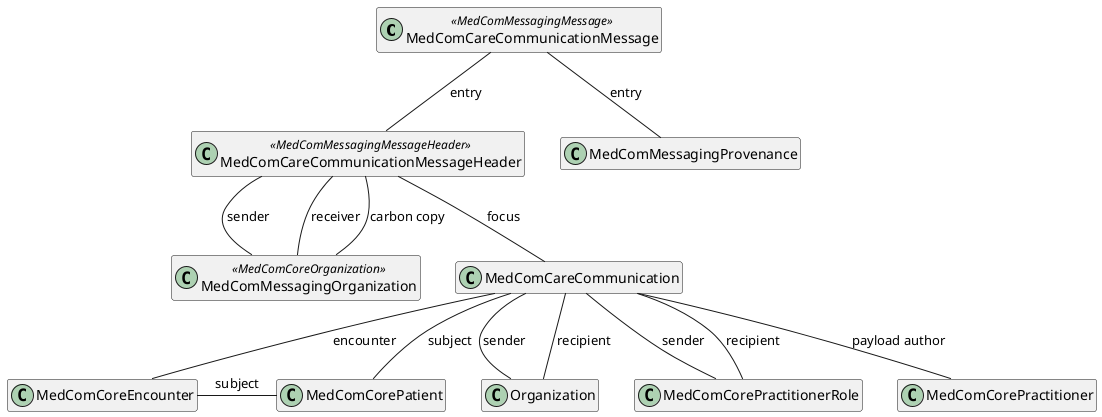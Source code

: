 @startuml CareCommunication

hide empty members

class "MedComCareCommunicationMessage" as message <<MedComMessagingMessage>>
class "MedComCareCommunicationMessageHeader" as messageheader <<MedComMessagingMessageHeader>>
class "MedComMessagingProvenance" as provenance
class "MedComMessagingOrganization" as messagingOrganization <<MedComCoreOrganization>>
class "MedComCareCommunication" as communication
class "MedComCorePatient" as patient
class "MedComCoreEncounter" as encounter
class "Organization" as recipientOrganization 
class "MedComCorePractitionerRole" as recipientRole
class "MedComCorePractitioner" as author

message -- messageheader : "entry"
message -- provenance : "entry"
messageheader -- messagingOrganization : "sender"
messageheader -- messagingOrganization : "receiver"
messageheader -- messagingOrganization : "carbon copy"
messageheader -- communication : "focus"
communication -- encounter : "encounter"
communication -- patient : "subject"
communication -- recipientOrganization : "sender"
communication -- recipientRole : "sender"
communication -- recipientOrganization : "recipient"
communication -- recipientRole : "recipient"
communication -- author : "payload author"

encounter -patient :"subject"
@enduml